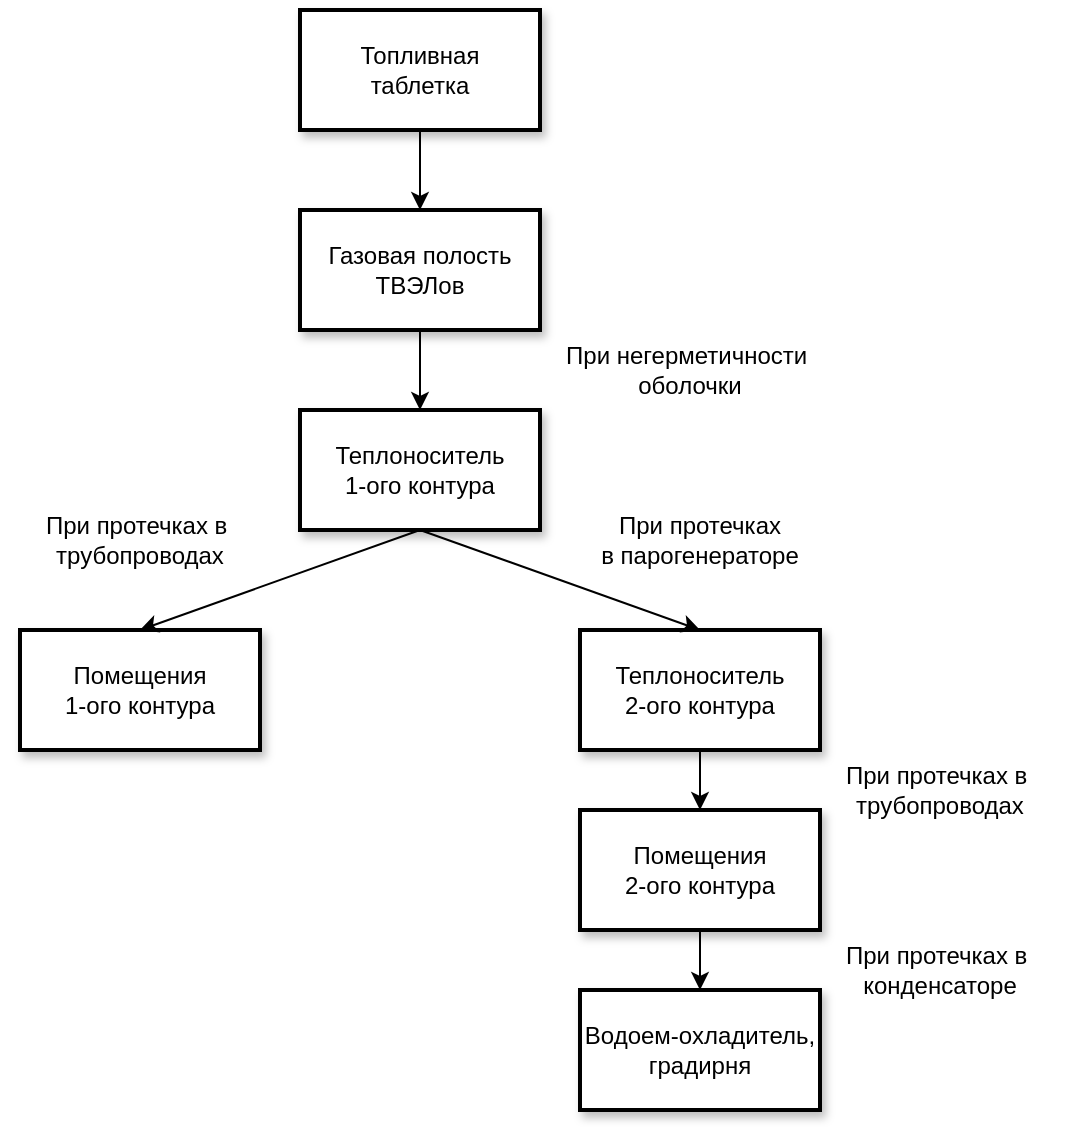 <mxfile version="12.1.0" type="device" pages="1"><diagram id="dphPcDdeDGlnoH0JctVU" name="Page-1"><mxGraphModel dx="1092" dy="745" grid="1" gridSize="10" guides="1" tooltips="1" connect="1" arrows="1" fold="1" page="1" pageScale="1" pageWidth="827" pageHeight="1169" math="0" shadow="0"><root><mxCell id="0"/><mxCell id="1" parent="0"/><mxCell id="8ANfHZKFz6FAaOoDz5nz-1" value="" style="edgeStyle=orthogonalEdgeStyle;rounded=0;orthogonalLoop=1;jettySize=auto;html=1;" parent="1" source="Ruhdn-J0lngnXzC8ofze-1" target="lMNTCsxSI8oTjgR_3kQ4-7" edge="1"><mxGeometry relative="1" as="geometry"/></mxCell><mxCell id="Ruhdn-J0lngnXzC8ofze-1" value="Топливная &lt;br&gt;таблетка" style="rounded=0;whiteSpace=wrap;html=1;glass=0;strokeWidth=2;shadow=1;" parent="1" vertex="1"><mxGeometry x="380" y="30" width="120" height="60" as="geometry"/></mxCell><mxCell id="8ANfHZKFz6FAaOoDz5nz-3" value="" style="edgeStyle=orthogonalEdgeStyle;rounded=0;orthogonalLoop=1;jettySize=auto;html=1;" parent="1" source="lMNTCsxSI8oTjgR_3kQ4-7" target="lMNTCsxSI8oTjgR_3kQ4-10" edge="1"><mxGeometry relative="1" as="geometry"/></mxCell><mxCell id="lMNTCsxSI8oTjgR_3kQ4-7" value="Газовая полость&lt;br&gt;ТВЭЛов" style="rounded=0;whiteSpace=wrap;html=1;strokeWidth=2;shadow=1;" parent="1" vertex="1"><mxGeometry x="380" y="130" width="120" height="60" as="geometry"/></mxCell><mxCell id="lMNTCsxSI8oTjgR_3kQ4-10" value="Теплоноситель &lt;br&gt;1-ого контура" style="rounded=0;whiteSpace=wrap;html=1;strokeWidth=2;shadow=1;" parent="1" vertex="1"><mxGeometry x="380" y="230" width="120" height="60" as="geometry"/></mxCell><mxCell id="lMNTCsxSI8oTjgR_3kQ4-19" value="Помещения &lt;br&gt;1-ого контура" style="rounded=0;whiteSpace=wrap;html=1;strokeWidth=2;shadow=1;" parent="1" vertex="1"><mxGeometry x="240" y="340" width="120" height="60" as="geometry"/></mxCell><mxCell id="8ANfHZKFz6FAaOoDz5nz-4" value="" style="edgeStyle=orthogonalEdgeStyle;rounded=0;orthogonalLoop=1;jettySize=auto;html=1;" parent="1" source="lMNTCsxSI8oTjgR_3kQ4-25" target="lMNTCsxSI8oTjgR_3kQ4-36" edge="1"><mxGeometry relative="1" as="geometry"/></mxCell><mxCell id="lMNTCsxSI8oTjgR_3kQ4-25" value="Теплоноситель&lt;br&gt;2-ого контура" style="rounded=0;whiteSpace=wrap;html=1;strokeWidth=2;shadow=1;" parent="1" vertex="1"><mxGeometry x="520" y="340" width="120" height="60" as="geometry"/></mxCell><mxCell id="lMNTCsxSI8oTjgR_3kQ4-31" value="Водоем-охладитель, градирня" style="rounded=0;whiteSpace=wrap;html=1;strokeWidth=2;shadow=1;" parent="1" vertex="1"><mxGeometry x="520" y="520" width="120" height="60" as="geometry"/></mxCell><mxCell id="8ANfHZKFz6FAaOoDz5nz-5" value="" style="edgeStyle=orthogonalEdgeStyle;rounded=0;orthogonalLoop=1;jettySize=auto;html=1;" parent="1" source="lMNTCsxSI8oTjgR_3kQ4-36" target="lMNTCsxSI8oTjgR_3kQ4-31" edge="1"><mxGeometry relative="1" as="geometry"/></mxCell><mxCell id="lMNTCsxSI8oTjgR_3kQ4-36" value="Помещения &lt;br&gt;2-ого контура" style="rounded=0;whiteSpace=wrap;html=1;strokeWidth=2;shadow=1;" parent="1" vertex="1"><mxGeometry x="520" y="430" width="120" height="60" as="geometry"/></mxCell><mxCell id="8ANfHZKFz6FAaOoDz5nz-7" value="" style="endArrow=classic;html=1;entryX=0.5;entryY=0;entryDx=0;entryDy=0;exitX=0.5;exitY=1;exitDx=0;exitDy=0;" parent="1" source="lMNTCsxSI8oTjgR_3kQ4-10" target="lMNTCsxSI8oTjgR_3kQ4-19" edge="1"><mxGeometry width="50" height="50" relative="1" as="geometry"><mxPoint x="390" y="360" as="sourcePoint"/><mxPoint x="440" y="310" as="targetPoint"/></mxGeometry></mxCell><mxCell id="8ANfHZKFz6FAaOoDz5nz-8" value="" style="endArrow=classic;html=1;entryX=0.5;entryY=0;entryDx=0;entryDy=0;exitX=0.5;exitY=1;exitDx=0;exitDy=0;" parent="1" source="lMNTCsxSI8oTjgR_3kQ4-10" target="lMNTCsxSI8oTjgR_3kQ4-25" edge="1"><mxGeometry width="50" height="50" relative="1" as="geometry"><mxPoint x="460" y="310" as="sourcePoint"/><mxPoint x="510" y="380" as="targetPoint"/></mxGeometry></mxCell><mxCell id="8ANfHZKFz6FAaOoDz5nz-10" value="&lt;div&gt;&lt;span style=&quot;white-space: nowrap&quot;&gt;При&amp;nbsp;&lt;/span&gt;&lt;span style=&quot;white-space: nowrap&quot;&gt;негерметичности&amp;nbsp;&lt;/span&gt;&lt;/div&gt;&lt;div&gt;&lt;span style=&quot;white-space: nowrap&quot;&gt;оболочки&lt;/span&gt;&lt;/div&gt;" style="text;html=1;strokeColor=none;fillColor=none;align=center;verticalAlign=middle;whiteSpace=wrap;rounded=0;" parent="1" vertex="1"><mxGeometry x="480" y="195" width="190" height="30" as="geometry"/></mxCell><mxCell id="8ANfHZKFz6FAaOoDz5nz-12" value="&lt;span style=&quot;text-align: left ; white-space: nowrap&quot;&gt;При&amp;nbsp;&lt;/span&gt;&lt;span style=&quot;text-align: left ; white-space: nowrap&quot;&gt;протечках&lt;/span&gt;&lt;br style=&quot;text-align: left ; white-space: nowrap&quot;&gt;&lt;span style=&quot;text-align: left ; white-space: nowrap&quot;&gt;в парогенераторе&lt;/span&gt;" style="text;html=1;strokeColor=none;fillColor=none;align=center;verticalAlign=middle;whiteSpace=wrap;rounded=0;" parent="1" vertex="1"><mxGeometry x="520" y="270" width="120" height="50" as="geometry"/></mxCell><mxCell id="8ANfHZKFz6FAaOoDz5nz-13" value="&lt;span style=&quot;text-align: left ; white-space: nowrap&quot;&gt;При&amp;nbsp;&lt;/span&gt;&lt;span style=&quot;text-align: left ; white-space: nowrap&quot;&gt;протечках в&amp;nbsp;&lt;/span&gt;&lt;br style=&quot;text-align: left ; white-space: nowrap&quot;&gt;&lt;span style=&quot;text-align: left ; white-space: nowrap&quot;&gt;трубопроводах&lt;/span&gt;" style="text;html=1;strokeColor=none;fillColor=none;align=center;verticalAlign=middle;whiteSpace=wrap;rounded=0;" parent="1" vertex="1"><mxGeometry x="230" y="275" width="140" height="40" as="geometry"/></mxCell><mxCell id="8ANfHZKFz6FAaOoDz5nz-14" value="&lt;span style=&quot;text-align: left ; white-space: nowrap&quot;&gt;При&amp;nbsp;&lt;/span&gt;&lt;span style=&quot;text-align: left ; white-space: nowrap&quot;&gt;протечках в&amp;nbsp;&lt;/span&gt;&lt;br style=&quot;text-align: left ; white-space: nowrap&quot;&gt;&lt;span style=&quot;text-align: left ; white-space: nowrap&quot;&gt;трубопроводах&lt;/span&gt;" style="text;html=1;strokeColor=none;fillColor=none;align=center;verticalAlign=middle;whiteSpace=wrap;rounded=0;" parent="1" vertex="1"><mxGeometry x="630" y="400" width="140" height="40" as="geometry"/></mxCell><mxCell id="8ANfHZKFz6FAaOoDz5nz-15" value="&lt;span style=&quot;white-space: nowrap&quot;&gt;При&amp;nbsp;&lt;/span&gt;&lt;span style=&quot;white-space: nowrap&quot;&gt;протечках в&amp;nbsp;&lt;/span&gt;&lt;br style=&quot;white-space: nowrap&quot;&gt;&lt;div&gt;&lt;span style=&quot;white-space: nowrap&quot;&gt;конденсаторе&lt;/span&gt;&lt;/div&gt;" style="text;html=1;strokeColor=none;fillColor=none;align=center;verticalAlign=middle;whiteSpace=wrap;rounded=0;" parent="1" vertex="1"><mxGeometry x="630" y="490" width="140" height="40" as="geometry"/></mxCell></root></mxGraphModel></diagram></mxfile>